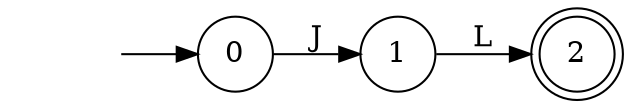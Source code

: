 digraph AFD {
    rankdir=LR;
    node [shape = circle];
    2 [shape=doublecircle];
    start [shape=plaintext,label=""];
    start -> 0;
    0 -> 1 [label="J"];
    1 -> 2 [label="L"];
}